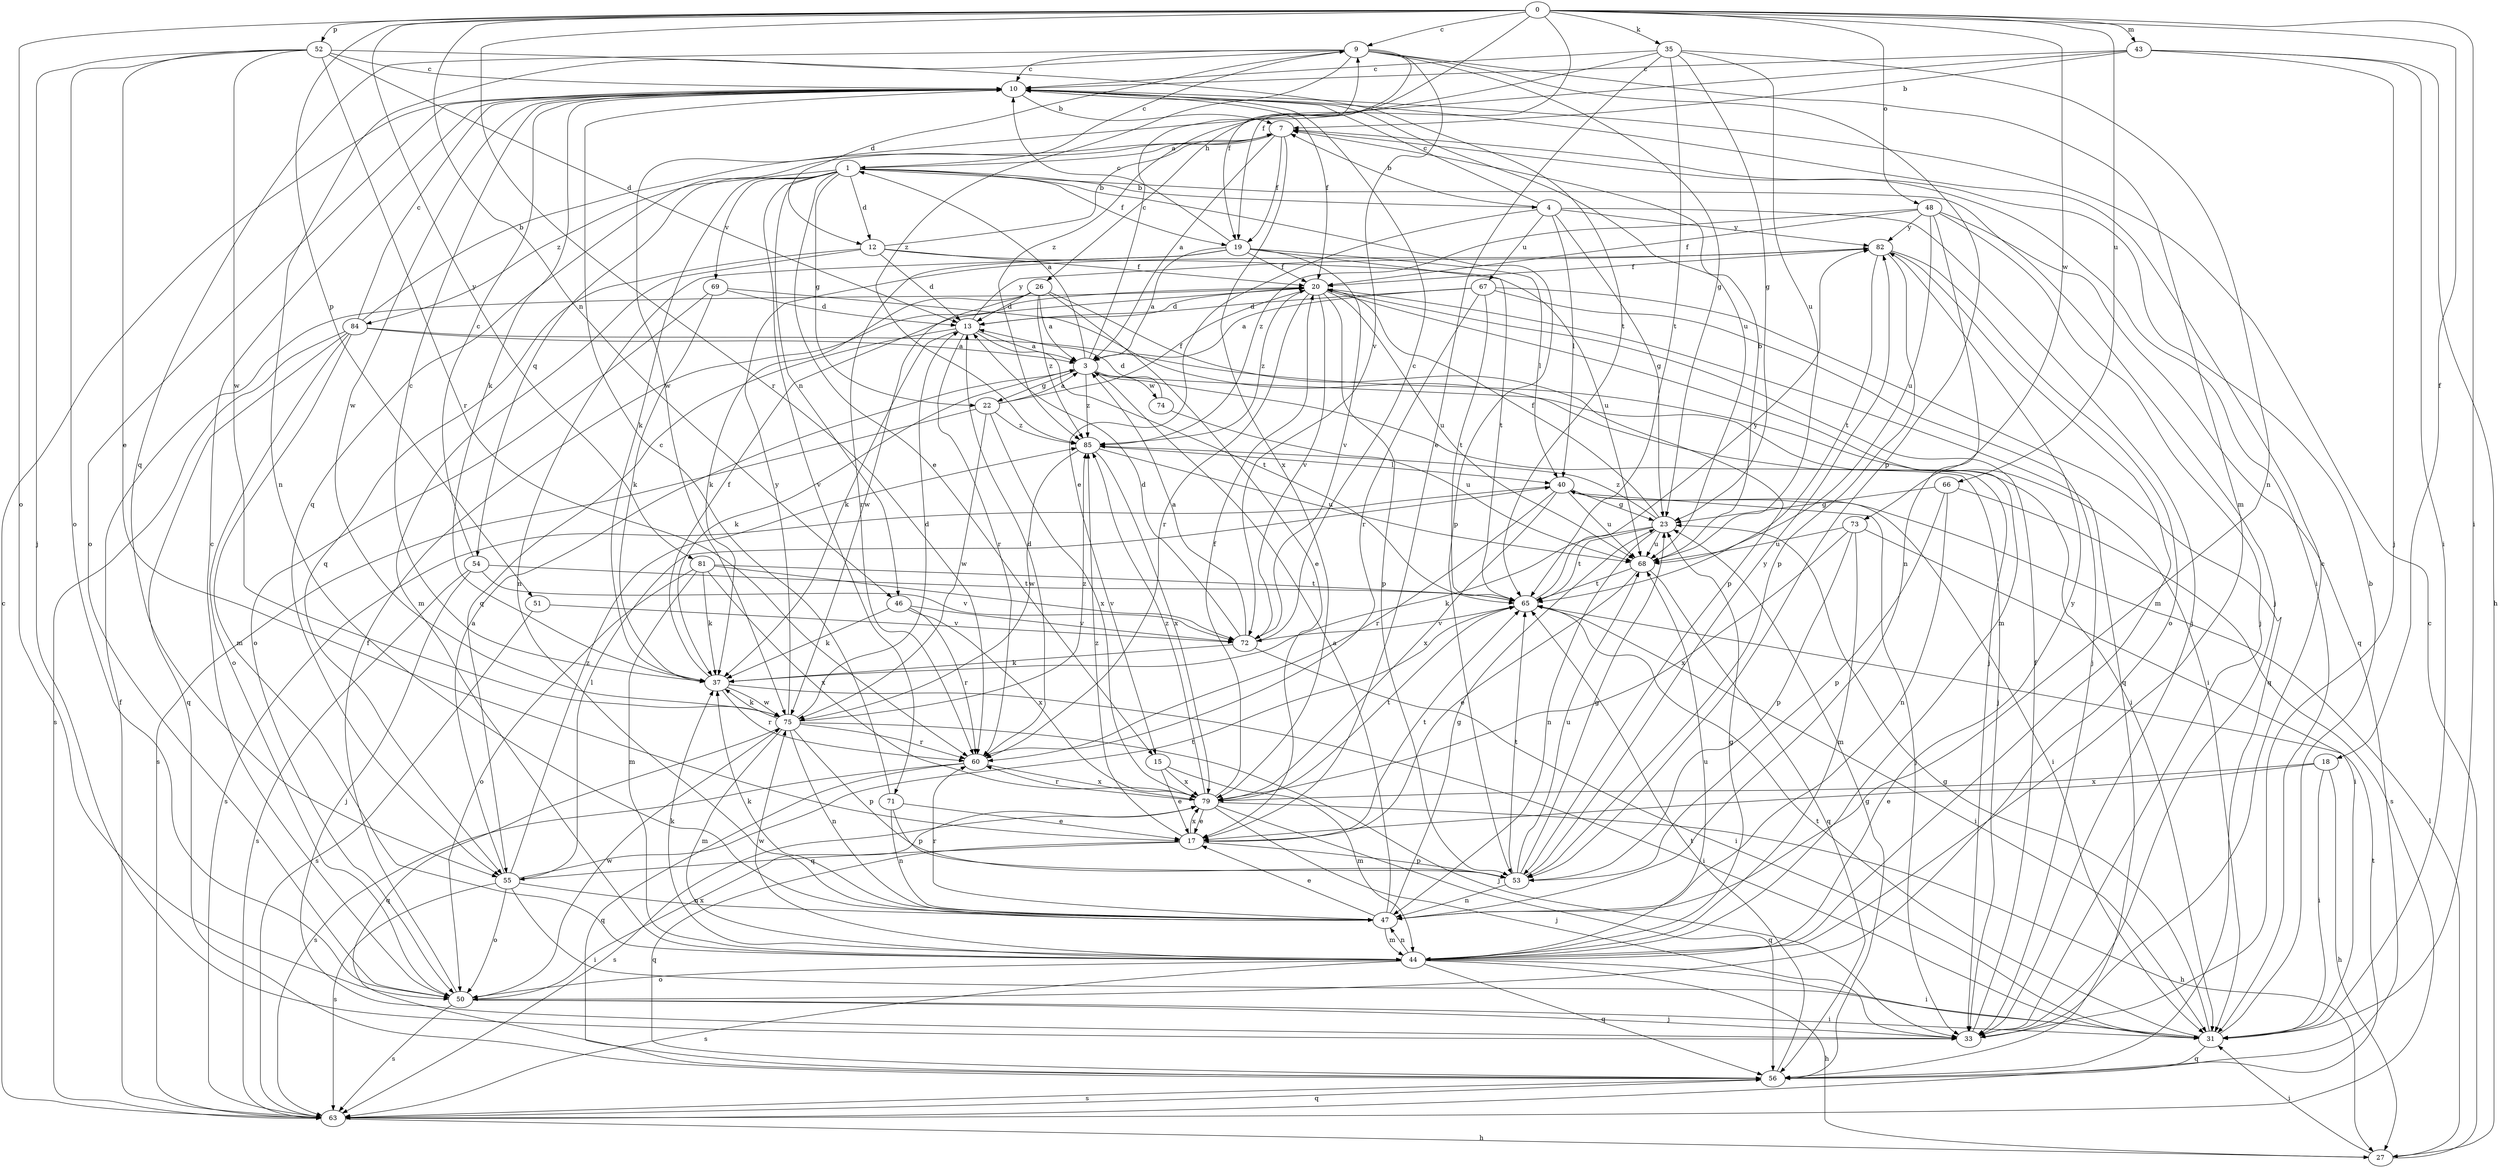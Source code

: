 strict digraph  {
0;
1;
3;
4;
7;
9;
10;
12;
13;
15;
17;
18;
19;
20;
22;
23;
26;
27;
31;
33;
35;
37;
40;
43;
44;
46;
47;
48;
50;
51;
52;
53;
54;
55;
56;
60;
63;
65;
66;
67;
68;
69;
71;
72;
73;
74;
75;
79;
81;
82;
84;
85;
0 -> 9  [label=c];
0 -> 18  [label=f];
0 -> 19  [label=f];
0 -> 26  [label=h];
0 -> 31  [label=i];
0 -> 35  [label=k];
0 -> 43  [label=m];
0 -> 46  [label=n];
0 -> 48  [label=o];
0 -> 50  [label=o];
0 -> 51  [label=p];
0 -> 52  [label=p];
0 -> 60  [label=r];
0 -> 66  [label=u];
0 -> 73  [label=w];
0 -> 81  [label=y];
1 -> 4  [label=b];
1 -> 9  [label=c];
1 -> 12  [label=d];
1 -> 15  [label=e];
1 -> 19  [label=f];
1 -> 22  [label=g];
1 -> 33  [label=j];
1 -> 37  [label=k];
1 -> 46  [label=n];
1 -> 53  [label=p];
1 -> 54  [label=q];
1 -> 69  [label=v];
1 -> 71  [label=v];
1 -> 84  [label=z];
3 -> 1  [label=a];
3 -> 9  [label=c];
3 -> 22  [label=g];
3 -> 31  [label=i];
3 -> 33  [label=j];
3 -> 37  [label=k];
3 -> 74  [label=w];
3 -> 85  [label=z];
4 -> 7  [label=b];
4 -> 10  [label=c];
4 -> 15  [label=e];
4 -> 23  [label=g];
4 -> 33  [label=j];
4 -> 40  [label=l];
4 -> 67  [label=u];
4 -> 82  [label=y];
7 -> 1  [label=a];
7 -> 3  [label=a];
7 -> 19  [label=f];
7 -> 31  [label=i];
7 -> 55  [label=q];
7 -> 79  [label=x];
9 -> 10  [label=c];
9 -> 12  [label=d];
9 -> 19  [label=f];
9 -> 23  [label=g];
9 -> 44  [label=m];
9 -> 47  [label=n];
9 -> 53  [label=p];
9 -> 55  [label=q];
9 -> 72  [label=v];
9 -> 85  [label=z];
10 -> 7  [label=b];
10 -> 20  [label=f];
10 -> 37  [label=k];
10 -> 50  [label=o];
10 -> 68  [label=u];
10 -> 75  [label=w];
12 -> 7  [label=b];
12 -> 13  [label=d];
12 -> 20  [label=f];
12 -> 44  [label=m];
12 -> 55  [label=q];
12 -> 68  [label=u];
13 -> 3  [label=a];
13 -> 37  [label=k];
13 -> 55  [label=q];
13 -> 60  [label=r];
13 -> 65  [label=t];
13 -> 82  [label=y];
15 -> 17  [label=e];
15 -> 44  [label=m];
15 -> 79  [label=x];
17 -> 53  [label=p];
17 -> 55  [label=q];
17 -> 56  [label=q];
17 -> 65  [label=t];
17 -> 79  [label=x];
17 -> 85  [label=z];
18 -> 17  [label=e];
18 -> 27  [label=h];
18 -> 31  [label=i];
18 -> 79  [label=x];
19 -> 3  [label=a];
19 -> 10  [label=c];
19 -> 20  [label=f];
19 -> 40  [label=l];
19 -> 47  [label=n];
19 -> 60  [label=r];
19 -> 65  [label=t];
19 -> 72  [label=v];
20 -> 13  [label=d];
20 -> 44  [label=m];
20 -> 53  [label=p];
20 -> 56  [label=q];
20 -> 60  [label=r];
20 -> 68  [label=u];
20 -> 72  [label=v];
20 -> 85  [label=z];
22 -> 3  [label=a];
22 -> 20  [label=f];
22 -> 63  [label=s];
22 -> 75  [label=w];
22 -> 79  [label=x];
22 -> 85  [label=z];
23 -> 20  [label=f];
23 -> 37  [label=k];
23 -> 47  [label=n];
23 -> 65  [label=t];
23 -> 68  [label=u];
23 -> 85  [label=z];
26 -> 3  [label=a];
26 -> 13  [label=d];
26 -> 17  [label=e];
26 -> 37  [label=k];
26 -> 53  [label=p];
26 -> 75  [label=w];
26 -> 85  [label=z];
27 -> 10  [label=c];
27 -> 31  [label=i];
27 -> 40  [label=l];
31 -> 7  [label=b];
31 -> 23  [label=g];
31 -> 56  [label=q];
31 -> 65  [label=t];
33 -> 10  [label=c];
33 -> 20  [label=f];
35 -> 10  [label=c];
35 -> 17  [label=e];
35 -> 23  [label=g];
35 -> 47  [label=n];
35 -> 65  [label=t];
35 -> 68  [label=u];
35 -> 85  [label=z];
37 -> 10  [label=c];
37 -> 20  [label=f];
37 -> 31  [label=i];
37 -> 60  [label=r];
37 -> 75  [label=w];
40 -> 23  [label=g];
40 -> 31  [label=i];
40 -> 33  [label=j];
40 -> 60  [label=r];
40 -> 63  [label=s];
40 -> 68  [label=u];
40 -> 79  [label=x];
43 -> 7  [label=b];
43 -> 10  [label=c];
43 -> 27  [label=h];
43 -> 31  [label=i];
43 -> 33  [label=j];
43 -> 75  [label=w];
44 -> 23  [label=g];
44 -> 27  [label=h];
44 -> 31  [label=i];
44 -> 37  [label=k];
44 -> 47  [label=n];
44 -> 50  [label=o];
44 -> 56  [label=q];
44 -> 63  [label=s];
44 -> 68  [label=u];
44 -> 75  [label=w];
44 -> 82  [label=y];
46 -> 37  [label=k];
46 -> 60  [label=r];
46 -> 72  [label=v];
46 -> 79  [label=x];
47 -> 3  [label=a];
47 -> 17  [label=e];
47 -> 23  [label=g];
47 -> 37  [label=k];
47 -> 44  [label=m];
47 -> 60  [label=r];
48 -> 20  [label=f];
48 -> 33  [label=j];
48 -> 47  [label=n];
48 -> 56  [label=q];
48 -> 68  [label=u];
48 -> 82  [label=y];
48 -> 85  [label=z];
50 -> 10  [label=c];
50 -> 20  [label=f];
50 -> 31  [label=i];
50 -> 33  [label=j];
50 -> 63  [label=s];
50 -> 75  [label=w];
50 -> 79  [label=x];
51 -> 63  [label=s];
51 -> 72  [label=v];
52 -> 10  [label=c];
52 -> 13  [label=d];
52 -> 17  [label=e];
52 -> 33  [label=j];
52 -> 50  [label=o];
52 -> 60  [label=r];
52 -> 65  [label=t];
52 -> 75  [label=w];
53 -> 23  [label=g];
53 -> 47  [label=n];
53 -> 65  [label=t];
53 -> 68  [label=u];
53 -> 82  [label=y];
54 -> 10  [label=c];
54 -> 33  [label=j];
54 -> 63  [label=s];
54 -> 65  [label=t];
54 -> 72  [label=v];
55 -> 3  [label=a];
55 -> 31  [label=i];
55 -> 40  [label=l];
55 -> 47  [label=n];
55 -> 50  [label=o];
55 -> 63  [label=s];
55 -> 65  [label=t];
55 -> 85  [label=z];
56 -> 23  [label=g];
56 -> 63  [label=s];
56 -> 65  [label=t];
60 -> 13  [label=d];
60 -> 56  [label=q];
60 -> 63  [label=s];
60 -> 79  [label=x];
63 -> 10  [label=c];
63 -> 20  [label=f];
63 -> 27  [label=h];
63 -> 56  [label=q];
63 -> 65  [label=t];
65 -> 31  [label=i];
65 -> 72  [label=v];
65 -> 82  [label=y];
66 -> 23  [label=g];
66 -> 47  [label=n];
66 -> 53  [label=p];
66 -> 63  [label=s];
67 -> 3  [label=a];
67 -> 13  [label=d];
67 -> 33  [label=j];
67 -> 56  [label=q];
67 -> 60  [label=r];
67 -> 65  [label=t];
68 -> 7  [label=b];
68 -> 17  [label=e];
68 -> 56  [label=q];
68 -> 65  [label=t];
69 -> 13  [label=d];
69 -> 33  [label=j];
69 -> 37  [label=k];
69 -> 50  [label=o];
71 -> 10  [label=c];
71 -> 17  [label=e];
71 -> 47  [label=n];
71 -> 53  [label=p];
72 -> 3  [label=a];
72 -> 10  [label=c];
72 -> 13  [label=d];
72 -> 31  [label=i];
72 -> 37  [label=k];
73 -> 31  [label=i];
73 -> 44  [label=m];
73 -> 53  [label=p];
73 -> 68  [label=u];
73 -> 79  [label=x];
74 -> 13  [label=d];
74 -> 68  [label=u];
75 -> 13  [label=d];
75 -> 33  [label=j];
75 -> 37  [label=k];
75 -> 44  [label=m];
75 -> 47  [label=n];
75 -> 53  [label=p];
75 -> 56  [label=q];
75 -> 60  [label=r];
75 -> 82  [label=y];
75 -> 85  [label=z];
79 -> 17  [label=e];
79 -> 20  [label=f];
79 -> 27  [label=h];
79 -> 33  [label=j];
79 -> 56  [label=q];
79 -> 60  [label=r];
79 -> 63  [label=s];
79 -> 65  [label=t];
79 -> 85  [label=z];
81 -> 37  [label=k];
81 -> 44  [label=m];
81 -> 50  [label=o];
81 -> 65  [label=t];
81 -> 72  [label=v];
81 -> 79  [label=x];
82 -> 20  [label=f];
82 -> 44  [label=m];
82 -> 50  [label=o];
82 -> 53  [label=p];
82 -> 65  [label=t];
84 -> 3  [label=a];
84 -> 7  [label=b];
84 -> 10  [label=c];
84 -> 31  [label=i];
84 -> 44  [label=m];
84 -> 50  [label=o];
84 -> 56  [label=q];
84 -> 63  [label=s];
85 -> 40  [label=l];
85 -> 68  [label=u];
85 -> 75  [label=w];
85 -> 79  [label=x];
}
